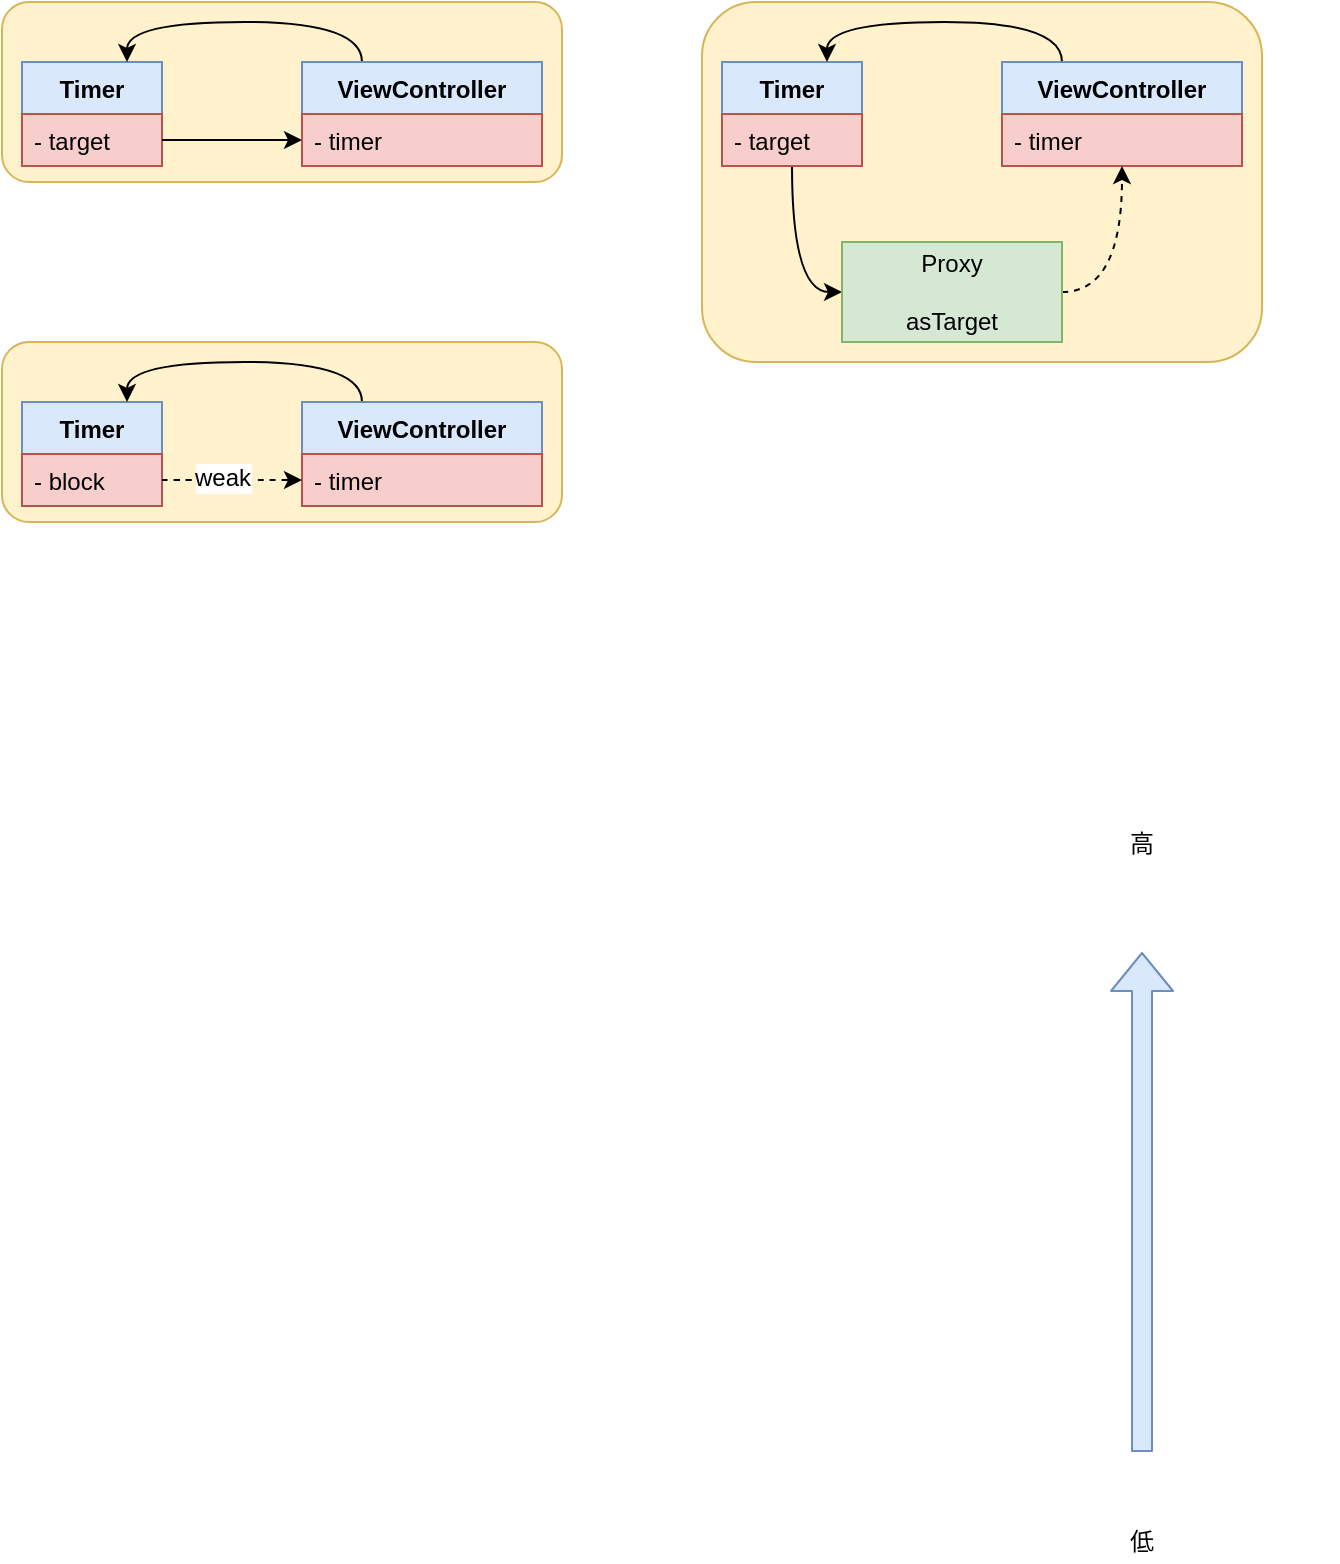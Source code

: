 <mxfile version="12.3.2" type="device" pages="1"><diagram id="K15FbNCXhmwtbsPjbLhj" name="Page-1"><mxGraphModel dx="932" dy="666" grid="1" gridSize="10" guides="1" tooltips="1" connect="1" arrows="1" fold="1" page="1" pageScale="1" pageWidth="850" pageHeight="1100" math="0" shadow="0"><root><mxCell id="0"/><mxCell id="1" parent="0"/><mxCell id="isUKFCy3v9nzBQqRS56x-17" value="" style="rounded=1;whiteSpace=wrap;html=1;fillColor=#fff2cc;strokeColor=#d6b656;" parent="1" vertex="1"><mxGeometry x="40" y="50" width="280" height="90" as="geometry"/></mxCell><mxCell id="isUKFCy3v9nzBQqRS56x-3" value="Timer" style="swimlane;fontStyle=1;align=center;verticalAlign=top;childLayout=stackLayout;horizontal=1;startSize=26;horizontalStack=0;resizeParent=1;resizeParentMax=0;resizeLast=0;collapsible=1;marginBottom=0;fillColor=#dae8fc;strokeColor=#6c8ebf;" parent="1" vertex="1"><mxGeometry x="50" y="80" width="70" height="52" as="geometry"/></mxCell><mxCell id="isUKFCy3v9nzBQqRS56x-4" value="- target" style="text;strokeColor=#b85450;fillColor=#f8cecc;align=left;verticalAlign=top;spacingLeft=4;spacingRight=4;overflow=hidden;rotatable=0;points=[[0,0.5],[1,0.5]];portConstraint=eastwest;" parent="isUKFCy3v9nzBQqRS56x-3" vertex="1"><mxGeometry y="26" width="70" height="26" as="geometry"/></mxCell><mxCell id="isUKFCy3v9nzBQqRS56x-16" style="edgeStyle=orthogonalEdgeStyle;curved=1;rounded=0;orthogonalLoop=1;jettySize=auto;html=1;exitX=0.25;exitY=0;exitDx=0;exitDy=0;entryX=0.75;entryY=0;entryDx=0;entryDy=0;" parent="1" source="isUKFCy3v9nzBQqRS56x-7" target="isUKFCy3v9nzBQqRS56x-3" edge="1"><mxGeometry relative="1" as="geometry"/></mxCell><mxCell id="isUKFCy3v9nzBQqRS56x-7" value="ViewController" style="swimlane;fontStyle=1;align=center;verticalAlign=top;childLayout=stackLayout;horizontal=1;startSize=26;horizontalStack=0;resizeParent=1;resizeParentMax=0;resizeLast=0;collapsible=1;marginBottom=0;fillColor=#dae8fc;strokeColor=#6c8ebf;" parent="1" vertex="1"><mxGeometry x="190" y="80" width="120" height="52" as="geometry"/></mxCell><mxCell id="isUKFCy3v9nzBQqRS56x-8" value="- timer" style="text;strokeColor=#b85450;fillColor=#f8cecc;align=left;verticalAlign=top;spacingLeft=4;spacingRight=4;overflow=hidden;rotatable=0;points=[[0,0.5],[1,0.5]];portConstraint=eastwest;" parent="isUKFCy3v9nzBQqRS56x-7" vertex="1"><mxGeometry y="26" width="120" height="26" as="geometry"/></mxCell><mxCell id="isUKFCy3v9nzBQqRS56x-15" style="edgeStyle=orthogonalEdgeStyle;curved=1;rounded=0;orthogonalLoop=1;jettySize=auto;html=1;exitX=1;exitY=0.5;exitDx=0;exitDy=0;entryX=0;entryY=0.5;entryDx=0;entryDy=0;" parent="1" source="isUKFCy3v9nzBQqRS56x-4" target="isUKFCy3v9nzBQqRS56x-8" edge="1"><mxGeometry relative="1" as="geometry"/></mxCell><mxCell id="isUKFCy3v9nzBQqRS56x-19" value="" style="rounded=1;whiteSpace=wrap;html=1;fillColor=#fff2cc;strokeColor=#d6b656;" parent="1" vertex="1"><mxGeometry x="40" y="220" width="280" height="90" as="geometry"/></mxCell><mxCell id="isUKFCy3v9nzBQqRS56x-20" value="Timer" style="swimlane;fontStyle=1;align=center;verticalAlign=top;childLayout=stackLayout;horizontal=1;startSize=26;horizontalStack=0;resizeParent=1;resizeParentMax=0;resizeLast=0;collapsible=1;marginBottom=0;fillColor=#dae8fc;strokeColor=#6c8ebf;" parent="1" vertex="1"><mxGeometry x="50" y="250" width="70" height="52" as="geometry"/></mxCell><mxCell id="isUKFCy3v9nzBQqRS56x-21" value="- block" style="text;strokeColor=#b85450;fillColor=#f8cecc;align=left;verticalAlign=top;spacingLeft=4;spacingRight=4;overflow=hidden;rotatable=0;points=[[0,0.5],[1,0.5]];portConstraint=eastwest;" parent="isUKFCy3v9nzBQqRS56x-20" vertex="1"><mxGeometry y="26" width="70" height="26" as="geometry"/></mxCell><mxCell id="isUKFCy3v9nzBQqRS56x-22" style="edgeStyle=orthogonalEdgeStyle;curved=1;rounded=0;orthogonalLoop=1;jettySize=auto;html=1;exitX=0.25;exitY=0;exitDx=0;exitDy=0;entryX=0.75;entryY=0;entryDx=0;entryDy=0;" parent="1" source="isUKFCy3v9nzBQqRS56x-23" target="isUKFCy3v9nzBQqRS56x-20" edge="1"><mxGeometry relative="1" as="geometry"/></mxCell><mxCell id="isUKFCy3v9nzBQqRS56x-23" value="ViewController" style="swimlane;fontStyle=1;align=center;verticalAlign=top;childLayout=stackLayout;horizontal=1;startSize=26;horizontalStack=0;resizeParent=1;resizeParentMax=0;resizeLast=0;collapsible=1;marginBottom=0;fillColor=#dae8fc;strokeColor=#6c8ebf;" parent="1" vertex="1"><mxGeometry x="190" y="250" width="120" height="52" as="geometry"/></mxCell><mxCell id="isUKFCy3v9nzBQqRS56x-24" value="- timer" style="text;strokeColor=#b85450;fillColor=#f8cecc;align=left;verticalAlign=top;spacingLeft=4;spacingRight=4;overflow=hidden;rotatable=0;points=[[0,0.5],[1,0.5]];portConstraint=eastwest;" parent="isUKFCy3v9nzBQqRS56x-23" vertex="1"><mxGeometry y="26" width="120" height="26" as="geometry"/></mxCell><mxCell id="isUKFCy3v9nzBQqRS56x-25" style="edgeStyle=orthogonalEdgeStyle;curved=1;rounded=0;orthogonalLoop=1;jettySize=auto;html=1;exitX=1;exitY=0.5;exitDx=0;exitDy=0;entryX=0;entryY=0.5;entryDx=0;entryDy=0;dashed=1;" parent="1" source="isUKFCy3v9nzBQqRS56x-21" target="isUKFCy3v9nzBQqRS56x-24" edge="1"><mxGeometry relative="1" as="geometry"/></mxCell><mxCell id="isUKFCy3v9nzBQqRS56x-26" value="weak" style="text;html=1;align=center;verticalAlign=middle;resizable=0;points=[];;labelBackgroundColor=#ffffff;" parent="isUKFCy3v9nzBQqRS56x-25" vertex="1" connectable="0"><mxGeometry x="-0.143" y="1" relative="1" as="geometry"><mxPoint as="offset"/></mxGeometry></mxCell><mxCell id="isUKFCy3v9nzBQqRS56x-28" value="" style="rounded=1;whiteSpace=wrap;html=1;fillColor=#fff2cc;strokeColor=#d6b656;" parent="1" vertex="1"><mxGeometry x="390" y="50" width="280" height="180" as="geometry"/></mxCell><mxCell id="isUKFCy3v9nzBQqRS56x-36" style="edgeStyle=orthogonalEdgeStyle;curved=1;rounded=0;orthogonalLoop=1;jettySize=auto;html=1;exitX=0.5;exitY=1;exitDx=0;exitDy=0;entryX=0;entryY=0.5;entryDx=0;entryDy=0;" parent="1" source="isUKFCy3v9nzBQqRS56x-29" target="isUKFCy3v9nzBQqRS56x-35" edge="1"><mxGeometry relative="1" as="geometry"/></mxCell><mxCell id="isUKFCy3v9nzBQqRS56x-29" value="Timer" style="swimlane;fontStyle=1;align=center;verticalAlign=top;childLayout=stackLayout;horizontal=1;startSize=26;horizontalStack=0;resizeParent=1;resizeParentMax=0;resizeLast=0;collapsible=1;marginBottom=0;fillColor=#dae8fc;strokeColor=#6c8ebf;" parent="1" vertex="1"><mxGeometry x="400" y="80" width="70" height="52" as="geometry"/></mxCell><mxCell id="isUKFCy3v9nzBQqRS56x-30" value="- target" style="text;strokeColor=#b85450;fillColor=#f8cecc;align=left;verticalAlign=top;spacingLeft=4;spacingRight=4;overflow=hidden;rotatable=0;points=[[0,0.5],[1,0.5]];portConstraint=eastwest;" parent="isUKFCy3v9nzBQqRS56x-29" vertex="1"><mxGeometry y="26" width="70" height="26" as="geometry"/></mxCell><mxCell id="isUKFCy3v9nzBQqRS56x-31" style="edgeStyle=orthogonalEdgeStyle;curved=1;rounded=0;orthogonalLoop=1;jettySize=auto;html=1;exitX=0.25;exitY=0;exitDx=0;exitDy=0;entryX=0.75;entryY=0;entryDx=0;entryDy=0;" parent="1" source="isUKFCy3v9nzBQqRS56x-32" target="isUKFCy3v9nzBQqRS56x-29" edge="1"><mxGeometry relative="1" as="geometry"/></mxCell><mxCell id="isUKFCy3v9nzBQqRS56x-32" value="ViewController" style="swimlane;fontStyle=1;align=center;verticalAlign=top;childLayout=stackLayout;horizontal=1;startSize=26;horizontalStack=0;resizeParent=1;resizeParentMax=0;resizeLast=0;collapsible=1;marginBottom=0;fillColor=#dae8fc;strokeColor=#6c8ebf;" parent="1" vertex="1"><mxGeometry x="540" y="80" width="120" height="52" as="geometry"/></mxCell><mxCell id="isUKFCy3v9nzBQqRS56x-33" value="- timer" style="text;strokeColor=#b85450;fillColor=#f8cecc;align=left;verticalAlign=top;spacingLeft=4;spacingRight=4;overflow=hidden;rotatable=0;points=[[0,0.5],[1,0.5]];portConstraint=eastwest;" parent="isUKFCy3v9nzBQqRS56x-32" vertex="1"><mxGeometry y="26" width="120" height="26" as="geometry"/></mxCell><mxCell id="isUKFCy3v9nzBQqRS56x-37" style="edgeStyle=orthogonalEdgeStyle;curved=1;rounded=0;orthogonalLoop=1;jettySize=auto;html=1;exitX=1;exitY=0.5;exitDx=0;exitDy=0;dashed=1;" parent="1" source="isUKFCy3v9nzBQqRS56x-35" target="isUKFCy3v9nzBQqRS56x-32" edge="1"><mxGeometry relative="1" as="geometry"/></mxCell><mxCell id="isUKFCy3v9nzBQqRS56x-35" value="Proxy&lt;br&gt;&lt;br&gt;asTarget" style="rounded=0;whiteSpace=wrap;html=1;fillColor=#d5e8d4;strokeColor=#82b366;" parent="1" vertex="1"><mxGeometry x="460" y="170" width="110" height="50" as="geometry"/></mxCell><mxCell id="isUKFCy3v9nzBQqRS56x-49" value="" style="shape=image;verticalLabelPosition=bottom;labelBackgroundColor=#ffffff;verticalAlign=top;aspect=fixed;imageAspect=0;image=https://ss1.bdstatic.com/70cFuXSh_Q1YnxGkpoWK1HF6hhy/it/u=2899695043,2131254656&amp;fm=15&amp;gp=0.jpg;" parent="1" vertex="1"><mxGeometry x="340" y="276" width="368" height="420" as="geometry"/></mxCell><mxCell id="isUKFCy3v9nzBQqRS56x-51" value="" style="shape=flexArrow;endArrow=classic;html=1;fillColor=#dae8fc;strokeColor=#6c8ebf;" parent="1" edge="1"><mxGeometry width="50" height="50" relative="1" as="geometry"><mxPoint x="610" y="775" as="sourcePoint"/><mxPoint x="610" y="525" as="targetPoint"/></mxGeometry></mxCell><mxCell id="isUKFCy3v9nzBQqRS56x-52" value="低" style="text;html=1;strokeColor=none;fillColor=none;align=center;verticalAlign=middle;whiteSpace=wrap;rounded=0;" parent="1" vertex="1"><mxGeometry x="590" y="810" width="40" height="20" as="geometry"/></mxCell><mxCell id="isUKFCy3v9nzBQqRS56x-53" value="高" style="text;html=1;strokeColor=none;fillColor=none;align=center;verticalAlign=middle;whiteSpace=wrap;rounded=0;" parent="1" vertex="1"><mxGeometry x="590" y="461" width="40" height="20" as="geometry"/></mxCell></root></mxGraphModel></diagram></mxfile>